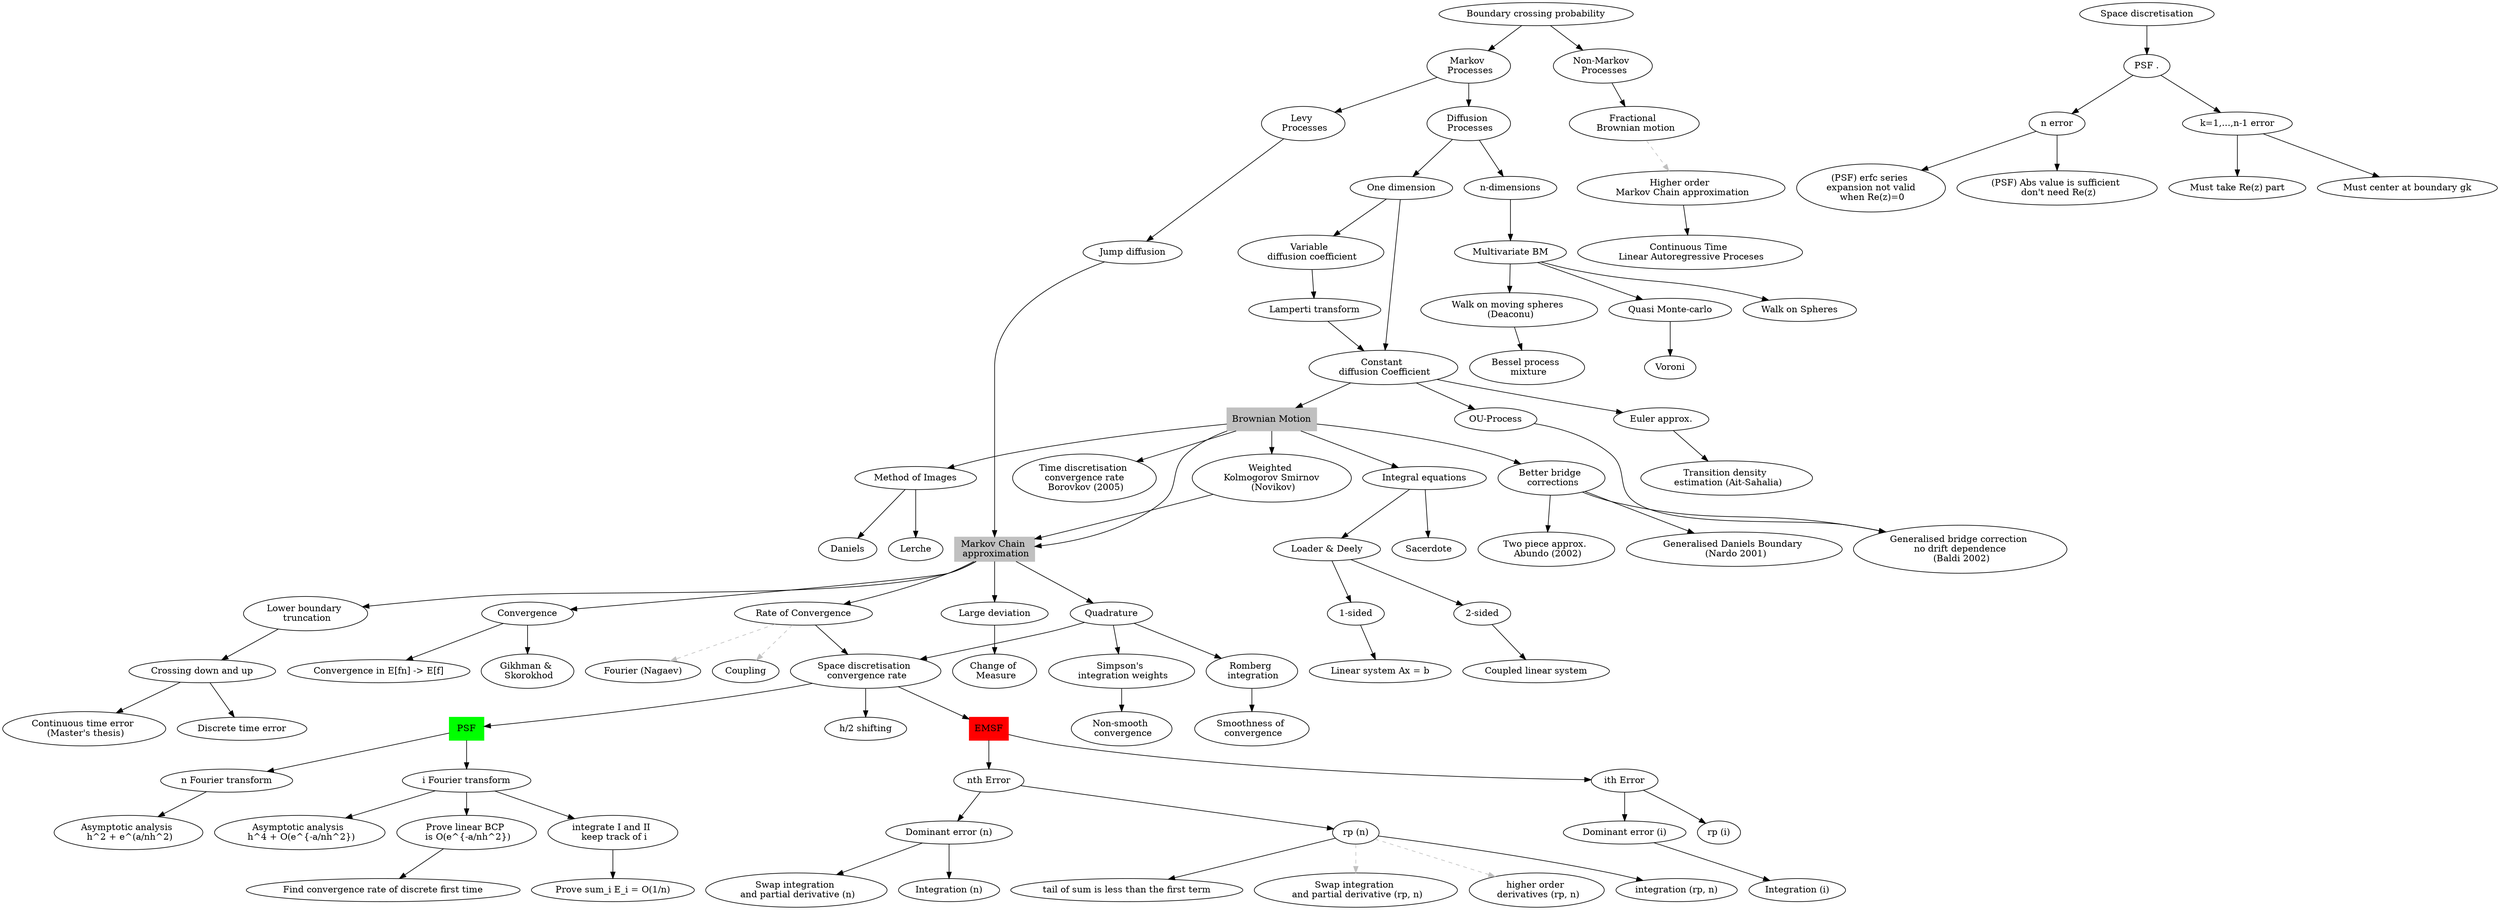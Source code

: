 digraph G {

"Brownian Motion" [shape=box, style =filled, color= gray]
"Markov Chain \n approximation" [shape=box, style =filled, color= gray]
"EMSF" [shape=box, style =filled, color= red]
"PSF" [shape=box, style =filled, color= green]

"Boundary crossing probability" -> "Markov \n Processes"
"Boundary crossing probability" -> "Non-Markov \n Processes"
"Non-Markov \n Processes" -> "Fractional \n Brownian motion"
"Fractional \n Brownian motion" -> "Higher order \n Markov Chain approximation" [style=dashed, color=grey]
"Higher order \n Markov Chain approximation" -> "Continuous Time \n Linear Autoregressive Proceses"
"Markov \n Processes" -> "Diffusion \n Processes"
"Markov \n Processes" -> "Levy \n Processes"
"Levy \n Processes" -> "Jump diffusion"
"Jump diffusion" -> "Markov Chain \n approximation"
"Diffusion \n Processes" -> "n-dimensions"
"Diffusion \n Processes" -> "One dimension"
"One dimension" -> "Constant \n diffusion Coefficient"
"One dimension" -> "Variable \n diffusion coefficient"
"Variable \n diffusion coefficient" -> "Lamperti transform"
"Lamperti transform" -> "Constant \n diffusion Coefficient"
"n-dimensions" -> "Multivariate BM"
"Multivariate BM" -> "Quasi Monte-carlo" -> "Voroni"
"Multivariate BM" -> "Walk on Spheres"
"Multivariate BM" -> "Walk on moving spheres \n (Deaconu)"
	"Walk on moving spheres \n (Deaconu)" -> "Bessel process \n mixture"
"Constant \n diffusion Coefficient" -> "OU-Process"
"Constant \n diffusion Coefficient" -> "Brownian Motion"
"Constant \n diffusion Coefficient" -> "Euler approx."
"Euler approx." -> "Transition density \n estimation (Ait-Sahalia)"
"OU-Process" -> "Generalised bridge correction \n no drift dependence \n (Baldi 2002)"
"Brownian Motion" -> "Time discretisation \n convergence rate \n Borovkov (2005)"
"Brownian Motion" -> "Method of Images" 
	"Method of Images" -> "Lerche"
	"Method of Images" -> "Daniels"
"Brownian Motion" -> "Integral equations"
	"Integral equations" -> "Sacerdote"
	"Integral equations" -> "Loader & Deely"
	"Loader & Deely" -> "1-sided" -> "Linear system Ax = b"
	"Loader & Deely" -> "2-sided" -> "Coupled linear system"
"Brownian Motion" -> "Markov Chain \n approximation"
"Brownian Motion" -> "Weighted \n Kolmogorov Smirnov \n (Novikov)" -> "Markov Chain \n approximation"
"Brownian Motion" -> "Better bridge \n corrections"
	"Better bridge \n corrections" -> "Two piece approx. \n Abundo (2002)"
	"Better bridge \n corrections" -> "Generalised bridge correction \n no drift dependence \n (Baldi 2002)"
	"Better bridge \n corrections" -> "Generalised Daniels Boundary \n (Nardo 2001)"
"Markov Chain \n approximation" -> "Convergence"
"Convergence" -> "Gikhman & \n Skorokhod" 
"Convergence" -> "Convergence in E[fn] -> E[f]"
"Markov Chain \n approximation" -> "Rate of Convergence"
"Rate of Convergence" -> "Space discretisation \n convergence rate"
"Rate of Convergence" -> "Coupling" [style=dashed, color=grey]
"Rate of Convergence" -> "Fourier (Nagaev)" [style=dashed, color=grey]
"Markov Chain \n approximation" -> "Large deviation" -> "Change of \n Measure"
"Markov Chain \n approximation" -> "Quadrature"
"Markov Chain \n approximation" -> "Lower boundary \n truncation"
"Quadrature" -> "Simpson's \n integration weights" -> "Non-smooth \n convergence"
"Quadrature" -> "Romberg \n integration" -> "Smoothness of \n convergence"
"Quadrature" -> "Space discretisation \n convergence rate"
"Lower boundary \n truncation" -> "Crossing down and up"
"Crossing down and up" -> "Continuous time error \n (Master's thesis)"
"Crossing down and up" -> "Discrete time error"
"Space discretisation \n convergence rate" -> "EMSF"
"Space discretisation \n convergence rate" -> "h/2 shifting"
"EMSF" -> "nth Error" 
"nth Error" -> "Dominant error (n)" -> "Integration (n)"
"nth Error" -> "rp (n)"
"Dominant error (n)" -> "Swap integration \n and partial derivative (n)"
"EMSF" -> "ith Error"
	"ith Error" -> "Dominant error (i)" -> "Integration (i)"
	"ith Error" -> "rp (i)"
"rp (n)" -> "integration (rp, n)"
"rp (n)" -> "tail of sum is less than the first term"
"rp (n)" -> "Swap integration \n and partial derivative (rp, n)" [style=dashed, color=grey]
"rp (n)" -> "higher order \n derivatives (rp, n)" [style=dashed, color=grey]
"Space discretisation \n convergence rate" -> "PSF"
"PSF" -> "n Fourier transform" -> "Asymptotic analysis \n h^2 + e^(a/nh^2)"
"PSF" -> "i Fourier transform" -> "integrate I and II \n keep track of i"
"i Fourier transform" -> "Asymptotic analysis \n h^4 + O(e^{-a/nh^2})"
"i Fourier transform" -> "Prove linear BCP \n is O(e^{-a/nh^2})"
"Prove linear BCP \n is O(e^{-a/nh^2})" -> "Find convergence rate of discrete first time"
"integrate I and II \n keep track of i" -> "Prove sum_i E_i = O(1/n)"

"Space discretisation" -> "PSF ."
"PSF ." -> "n error"
"n error" -> "(PSF) erfc series \n expansion not valid \n when Re(z)=0"
"n error" -> "(PSF) Abs value is sufficient \n don't need Re(z)"
"PSF ." -> "k=1,...,n-1 error"
"k=1,...,n-1 error" -> "Must take Re(z) part"
"k=1,...,n-1 error" -> "Must center at boundary gk"
}